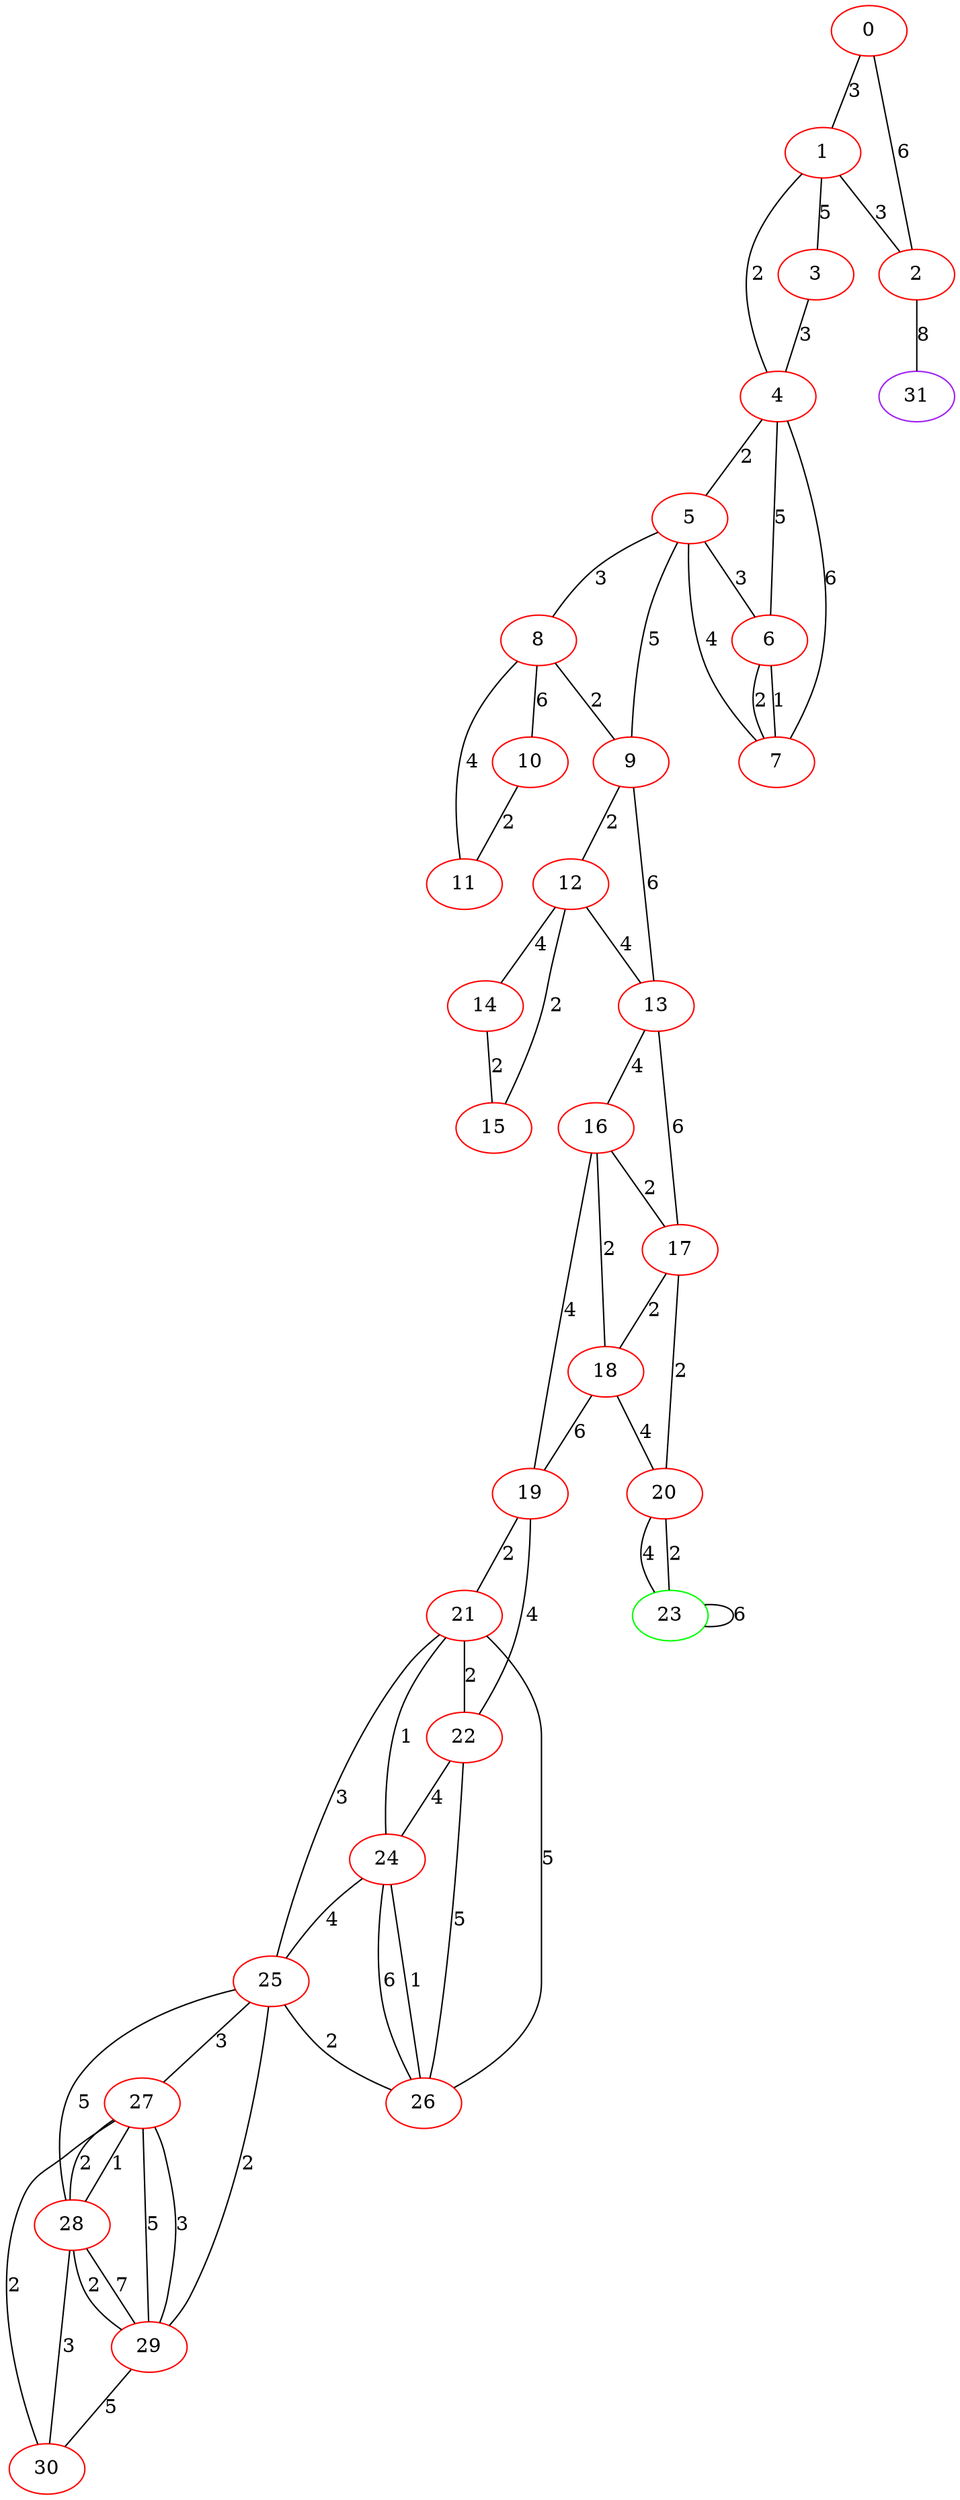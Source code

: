 graph "" {
0 [color=red, weight=1];
1 [color=red, weight=1];
2 [color=red, weight=1];
3 [color=red, weight=1];
4 [color=red, weight=1];
5 [color=red, weight=1];
6 [color=red, weight=1];
7 [color=red, weight=1];
8 [color=red, weight=1];
9 [color=red, weight=1];
10 [color=red, weight=1];
11 [color=red, weight=1];
12 [color=red, weight=1];
13 [color=red, weight=1];
14 [color=red, weight=1];
15 [color=red, weight=1];
16 [color=red, weight=1];
17 [color=red, weight=1];
18 [color=red, weight=1];
19 [color=red, weight=1];
20 [color=red, weight=1];
21 [color=red, weight=1];
22 [color=red, weight=1];
23 [color=green, weight=2];
24 [color=red, weight=1];
25 [color=red, weight=1];
26 [color=red, weight=1];
27 [color=red, weight=1];
28 [color=red, weight=1];
29 [color=red, weight=1];
30 [color=red, weight=1];
31 [color=purple, weight=4];
0 -- 1  [key=0, label=3];
0 -- 2  [key=0, label=6];
1 -- 2  [key=0, label=3];
1 -- 3  [key=0, label=5];
1 -- 4  [key=0, label=2];
2 -- 31  [key=0, label=8];
3 -- 4  [key=0, label=3];
4 -- 5  [key=0, label=2];
4 -- 6  [key=0, label=5];
4 -- 7  [key=0, label=6];
5 -- 8  [key=0, label=3];
5 -- 9  [key=0, label=5];
5 -- 6  [key=0, label=3];
5 -- 7  [key=0, label=4];
6 -- 7  [key=0, label=2];
6 -- 7  [key=1, label=1];
8 -- 9  [key=0, label=2];
8 -- 10  [key=0, label=6];
8 -- 11  [key=0, label=4];
9 -- 12  [key=0, label=2];
9 -- 13  [key=0, label=6];
10 -- 11  [key=0, label=2];
12 -- 13  [key=0, label=4];
12 -- 14  [key=0, label=4];
12 -- 15  [key=0, label=2];
13 -- 16  [key=0, label=4];
13 -- 17  [key=0, label=6];
14 -- 15  [key=0, label=2];
16 -- 17  [key=0, label=2];
16 -- 18  [key=0, label=2];
16 -- 19  [key=0, label=4];
17 -- 18  [key=0, label=2];
17 -- 20  [key=0, label=2];
18 -- 19  [key=0, label=6];
18 -- 20  [key=0, label=4];
19 -- 21  [key=0, label=2];
19 -- 22  [key=0, label=4];
20 -- 23  [key=0, label=4];
20 -- 23  [key=1, label=2];
21 -- 24  [key=0, label=1];
21 -- 25  [key=0, label=3];
21 -- 26  [key=0, label=5];
21 -- 22  [key=0, label=2];
22 -- 24  [key=0, label=4];
22 -- 26  [key=0, label=5];
23 -- 23  [key=0, label=6];
24 -- 25  [key=0, label=4];
24 -- 26  [key=0, label=1];
24 -- 26  [key=1, label=6];
25 -- 26  [key=0, label=2];
25 -- 27  [key=0, label=3];
25 -- 28  [key=0, label=5];
25 -- 29  [key=0, label=2];
27 -- 28  [key=0, label=2];
27 -- 28  [key=1, label=1];
27 -- 29  [key=0, label=5];
27 -- 29  [key=1, label=3];
27 -- 30  [key=0, label=2];
28 -- 29  [key=0, label=7];
28 -- 29  [key=1, label=2];
28 -- 30  [key=0, label=3];
29 -- 30  [key=0, label=5];
}
